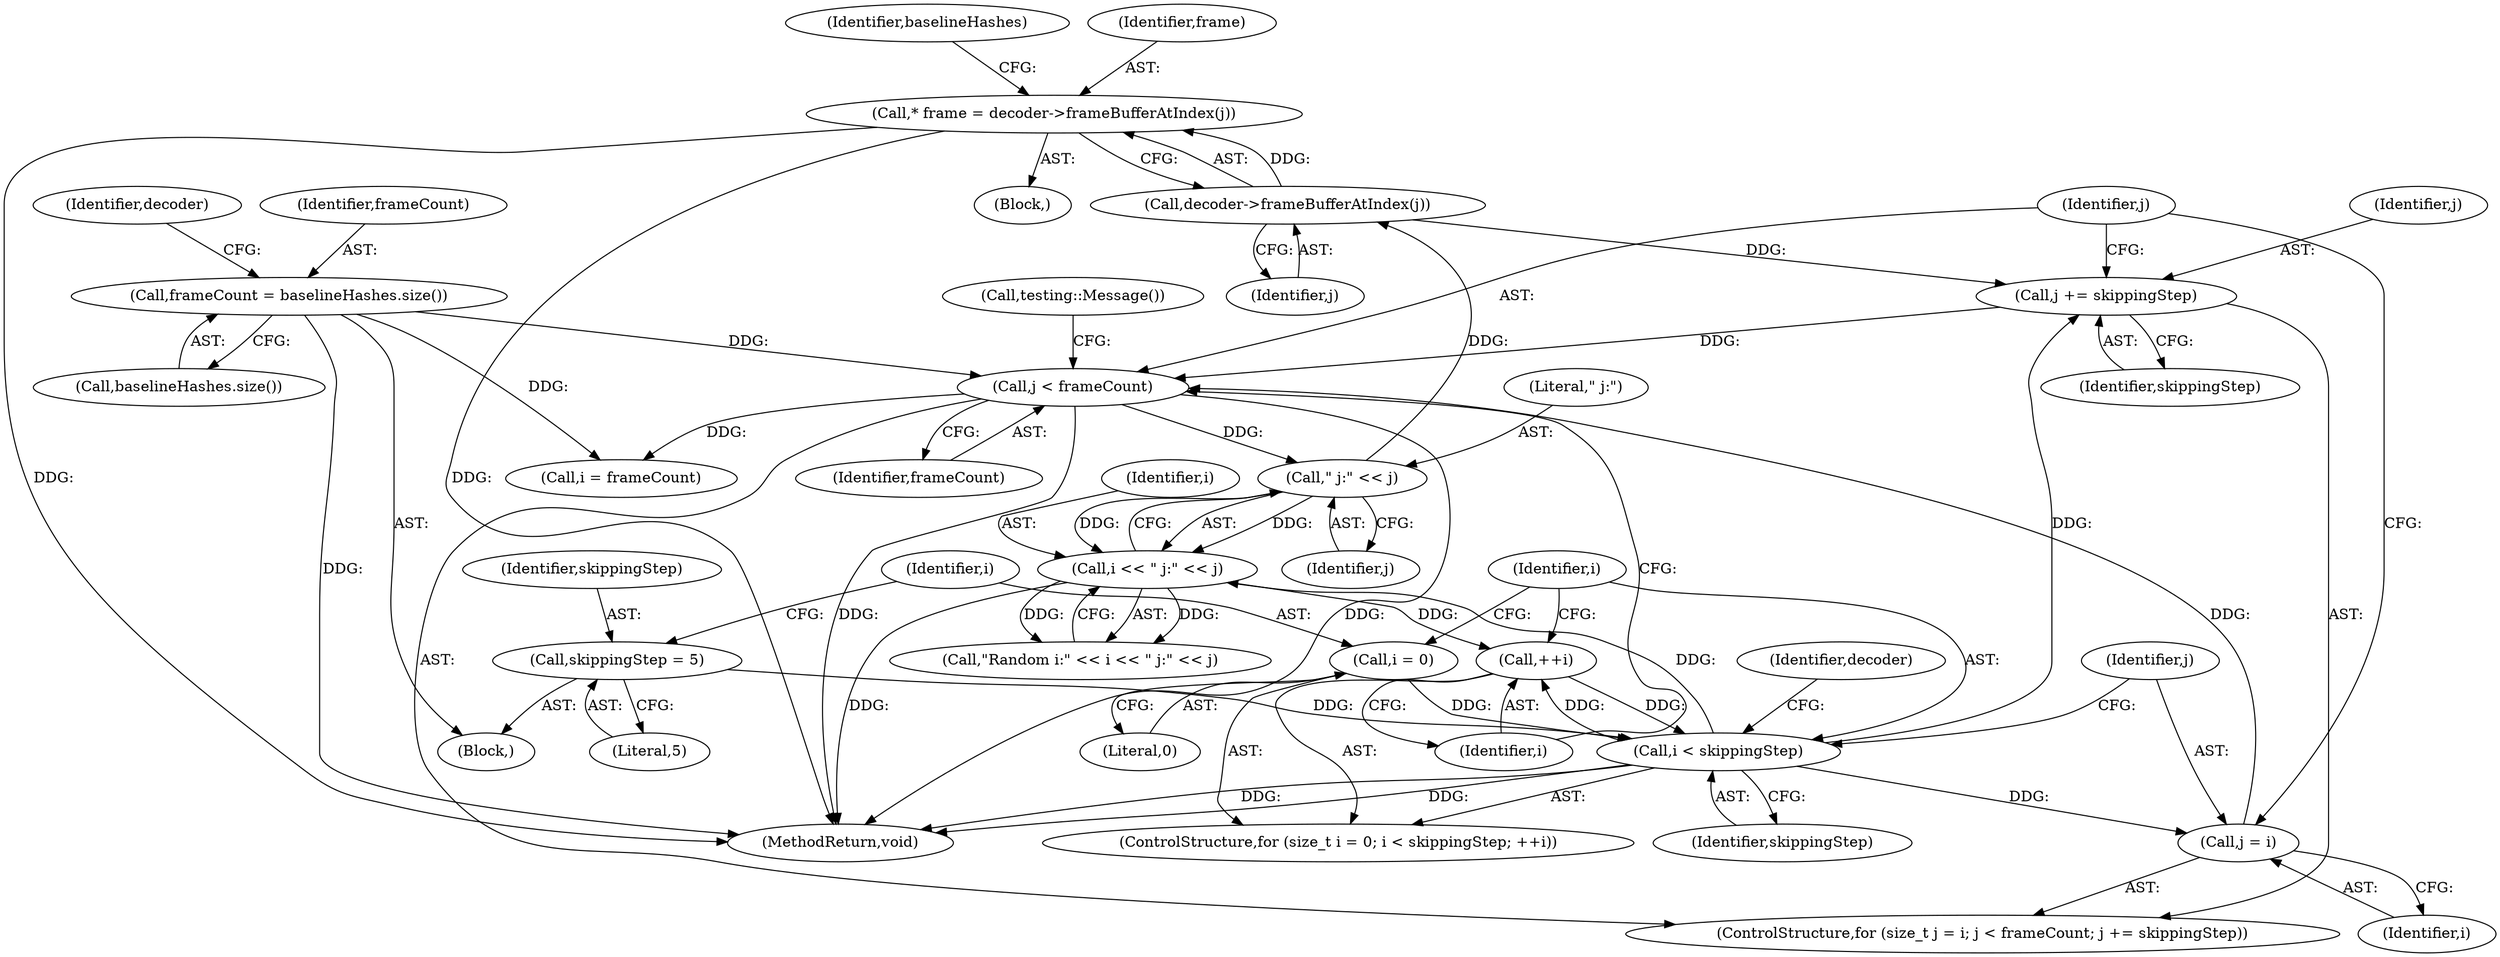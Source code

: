 digraph "0_Chrome_4f9c9adef4036aff60b734b4a0045c43c320fe1d_1@pointer" {
"1000168" [label="(Call,* frame = decoder->frameBufferAtIndex(j))"];
"1000170" [label="(Call,decoder->frameBufferAtIndex(j))"];
"1000164" [label="(Call,\" j:\" << j)"];
"1000150" [label="(Call,j < frameCount)"];
"1000147" [label="(Call,j = i)"];
"1000139" [label="(Call,i < skippingStep)"];
"1000142" [label="(Call,++i)"];
"1000162" [label="(Call,i << \" j:\" << j)"];
"1000136" [label="(Call,i = 0)"];
"1000131" [label="(Call,skippingStep = 5)"];
"1000153" [label="(Call,j += skippingStep)"];
"1000120" [label="(Call,frameCount = baselineHashes.size())"];
"1000133" [label="(Literal,5)"];
"1000143" [label="(Identifier,i)"];
"1000156" [label="(Block,)"];
"1000137" [label="(Identifier,i)"];
"1000168" [label="(Call,* frame = decoder->frameBufferAtIndex(j))"];
"1000150" [label="(Call,j < frameCount)"];
"1000141" [label="(Identifier,skippingStep)"];
"1000186" [label="(Call,i = frameCount)"];
"1000134" [label="(ControlStructure,for (size_t i = 0; i < skippingStep; ++i))"];
"1000152" [label="(Identifier,frameCount)"];
"1000166" [label="(Identifier,j)"];
"1000155" [label="(Identifier,skippingStep)"];
"1000125" [label="(Identifier,decoder)"];
"1000164" [label="(Call,\" j:\" << j)"];
"1000174" [label="(Identifier,baselineHashes)"];
"1000159" [label="(Call,testing::Message())"];
"1000120" [label="(Call,frameCount = baselineHashes.size())"];
"1000140" [label="(Identifier,i)"];
"1000142" [label="(Call,++i)"];
"1000162" [label="(Call,i << \" j:\" << j)"];
"1000145" [label="(ControlStructure,for (size_t j = i; j < frameCount; j += skippingStep))"];
"1000171" [label="(Identifier,j)"];
"1000214" [label="(MethodReturn,void)"];
"1000138" [label="(Literal,0)"];
"1000170" [label="(Call,decoder->frameBufferAtIndex(j))"];
"1000103" [label="(Block,)"];
"1000121" [label="(Identifier,frameCount)"];
"1000139" [label="(Call,i < skippingStep)"];
"1000148" [label="(Identifier,j)"];
"1000149" [label="(Identifier,i)"];
"1000153" [label="(Call,j += skippingStep)"];
"1000163" [label="(Identifier,i)"];
"1000132" [label="(Identifier,skippingStep)"];
"1000154" [label="(Identifier,j)"];
"1000122" [label="(Call,baselineHashes.size())"];
"1000147" [label="(Call,j = i)"];
"1000179" [label="(Identifier,decoder)"];
"1000160" [label="(Call,\"Random i:\" << i << \" j:\" << j)"];
"1000131" [label="(Call,skippingStep = 5)"];
"1000151" [label="(Identifier,j)"];
"1000169" [label="(Identifier,frame)"];
"1000165" [label="(Literal,\" j:\")"];
"1000136" [label="(Call,i = 0)"];
"1000168" -> "1000156"  [label="AST: "];
"1000168" -> "1000170"  [label="CFG: "];
"1000169" -> "1000168"  [label="AST: "];
"1000170" -> "1000168"  [label="AST: "];
"1000174" -> "1000168"  [label="CFG: "];
"1000168" -> "1000214"  [label="DDG: "];
"1000168" -> "1000214"  [label="DDG: "];
"1000170" -> "1000168"  [label="DDG: "];
"1000170" -> "1000171"  [label="CFG: "];
"1000171" -> "1000170"  [label="AST: "];
"1000170" -> "1000153"  [label="DDG: "];
"1000164" -> "1000170"  [label="DDG: "];
"1000164" -> "1000162"  [label="AST: "];
"1000164" -> "1000166"  [label="CFG: "];
"1000165" -> "1000164"  [label="AST: "];
"1000166" -> "1000164"  [label="AST: "];
"1000162" -> "1000164"  [label="CFG: "];
"1000164" -> "1000162"  [label="DDG: "];
"1000164" -> "1000162"  [label="DDG: "];
"1000150" -> "1000164"  [label="DDG: "];
"1000150" -> "1000145"  [label="AST: "];
"1000150" -> "1000152"  [label="CFG: "];
"1000151" -> "1000150"  [label="AST: "];
"1000152" -> "1000150"  [label="AST: "];
"1000159" -> "1000150"  [label="CFG: "];
"1000143" -> "1000150"  [label="CFG: "];
"1000150" -> "1000214"  [label="DDG: "];
"1000150" -> "1000214"  [label="DDG: "];
"1000147" -> "1000150"  [label="DDG: "];
"1000153" -> "1000150"  [label="DDG: "];
"1000120" -> "1000150"  [label="DDG: "];
"1000150" -> "1000186"  [label="DDG: "];
"1000147" -> "1000145"  [label="AST: "];
"1000147" -> "1000149"  [label="CFG: "];
"1000148" -> "1000147"  [label="AST: "];
"1000149" -> "1000147"  [label="AST: "];
"1000151" -> "1000147"  [label="CFG: "];
"1000139" -> "1000147"  [label="DDG: "];
"1000139" -> "1000134"  [label="AST: "];
"1000139" -> "1000141"  [label="CFG: "];
"1000140" -> "1000139"  [label="AST: "];
"1000141" -> "1000139"  [label="AST: "];
"1000148" -> "1000139"  [label="CFG: "];
"1000179" -> "1000139"  [label="CFG: "];
"1000139" -> "1000214"  [label="DDG: "];
"1000139" -> "1000214"  [label="DDG: "];
"1000142" -> "1000139"  [label="DDG: "];
"1000136" -> "1000139"  [label="DDG: "];
"1000131" -> "1000139"  [label="DDG: "];
"1000139" -> "1000142"  [label="DDG: "];
"1000139" -> "1000153"  [label="DDG: "];
"1000139" -> "1000162"  [label="DDG: "];
"1000142" -> "1000134"  [label="AST: "];
"1000142" -> "1000143"  [label="CFG: "];
"1000143" -> "1000142"  [label="AST: "];
"1000140" -> "1000142"  [label="CFG: "];
"1000162" -> "1000142"  [label="DDG: "];
"1000162" -> "1000160"  [label="AST: "];
"1000163" -> "1000162"  [label="AST: "];
"1000160" -> "1000162"  [label="CFG: "];
"1000162" -> "1000214"  [label="DDG: "];
"1000162" -> "1000160"  [label="DDG: "];
"1000162" -> "1000160"  [label="DDG: "];
"1000136" -> "1000134"  [label="AST: "];
"1000136" -> "1000138"  [label="CFG: "];
"1000137" -> "1000136"  [label="AST: "];
"1000138" -> "1000136"  [label="AST: "];
"1000140" -> "1000136"  [label="CFG: "];
"1000131" -> "1000103"  [label="AST: "];
"1000131" -> "1000133"  [label="CFG: "];
"1000132" -> "1000131"  [label="AST: "];
"1000133" -> "1000131"  [label="AST: "];
"1000137" -> "1000131"  [label="CFG: "];
"1000153" -> "1000145"  [label="AST: "];
"1000153" -> "1000155"  [label="CFG: "];
"1000154" -> "1000153"  [label="AST: "];
"1000155" -> "1000153"  [label="AST: "];
"1000151" -> "1000153"  [label="CFG: "];
"1000120" -> "1000103"  [label="AST: "];
"1000120" -> "1000122"  [label="CFG: "];
"1000121" -> "1000120"  [label="AST: "];
"1000122" -> "1000120"  [label="AST: "];
"1000125" -> "1000120"  [label="CFG: "];
"1000120" -> "1000214"  [label="DDG: "];
"1000120" -> "1000186"  [label="DDG: "];
}
